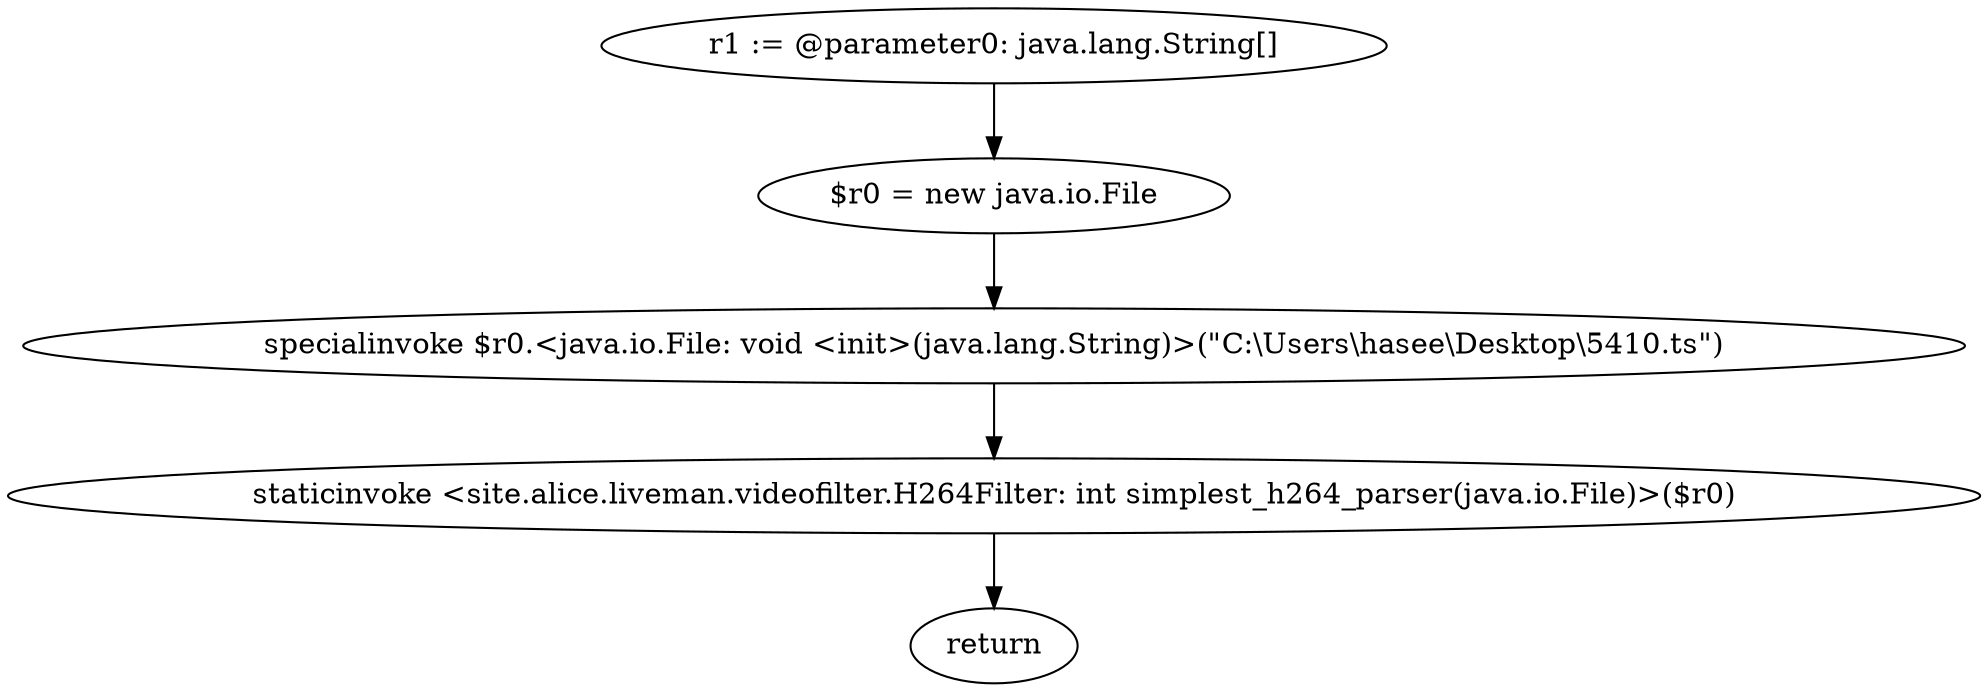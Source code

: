 digraph "unitGraph" {
    "r1 := @parameter0: java.lang.String[]"
    "$r0 = new java.io.File"
    "specialinvoke $r0.<java.io.File: void <init>(java.lang.String)>(\"C:\\Users\\hasee\\Desktop\\5410.ts\")"
    "staticinvoke <site.alice.liveman.videofilter.H264Filter: int simplest_h264_parser(java.io.File)>($r0)"
    "return"
    "r1 := @parameter0: java.lang.String[]"->"$r0 = new java.io.File";
    "$r0 = new java.io.File"->"specialinvoke $r0.<java.io.File: void <init>(java.lang.String)>(\"C:\\Users\\hasee\\Desktop\\5410.ts\")";
    "specialinvoke $r0.<java.io.File: void <init>(java.lang.String)>(\"C:\\Users\\hasee\\Desktop\\5410.ts\")"->"staticinvoke <site.alice.liveman.videofilter.H264Filter: int simplest_h264_parser(java.io.File)>($r0)";
    "staticinvoke <site.alice.liveman.videofilter.H264Filter: int simplest_h264_parser(java.io.File)>($r0)"->"return";
}
